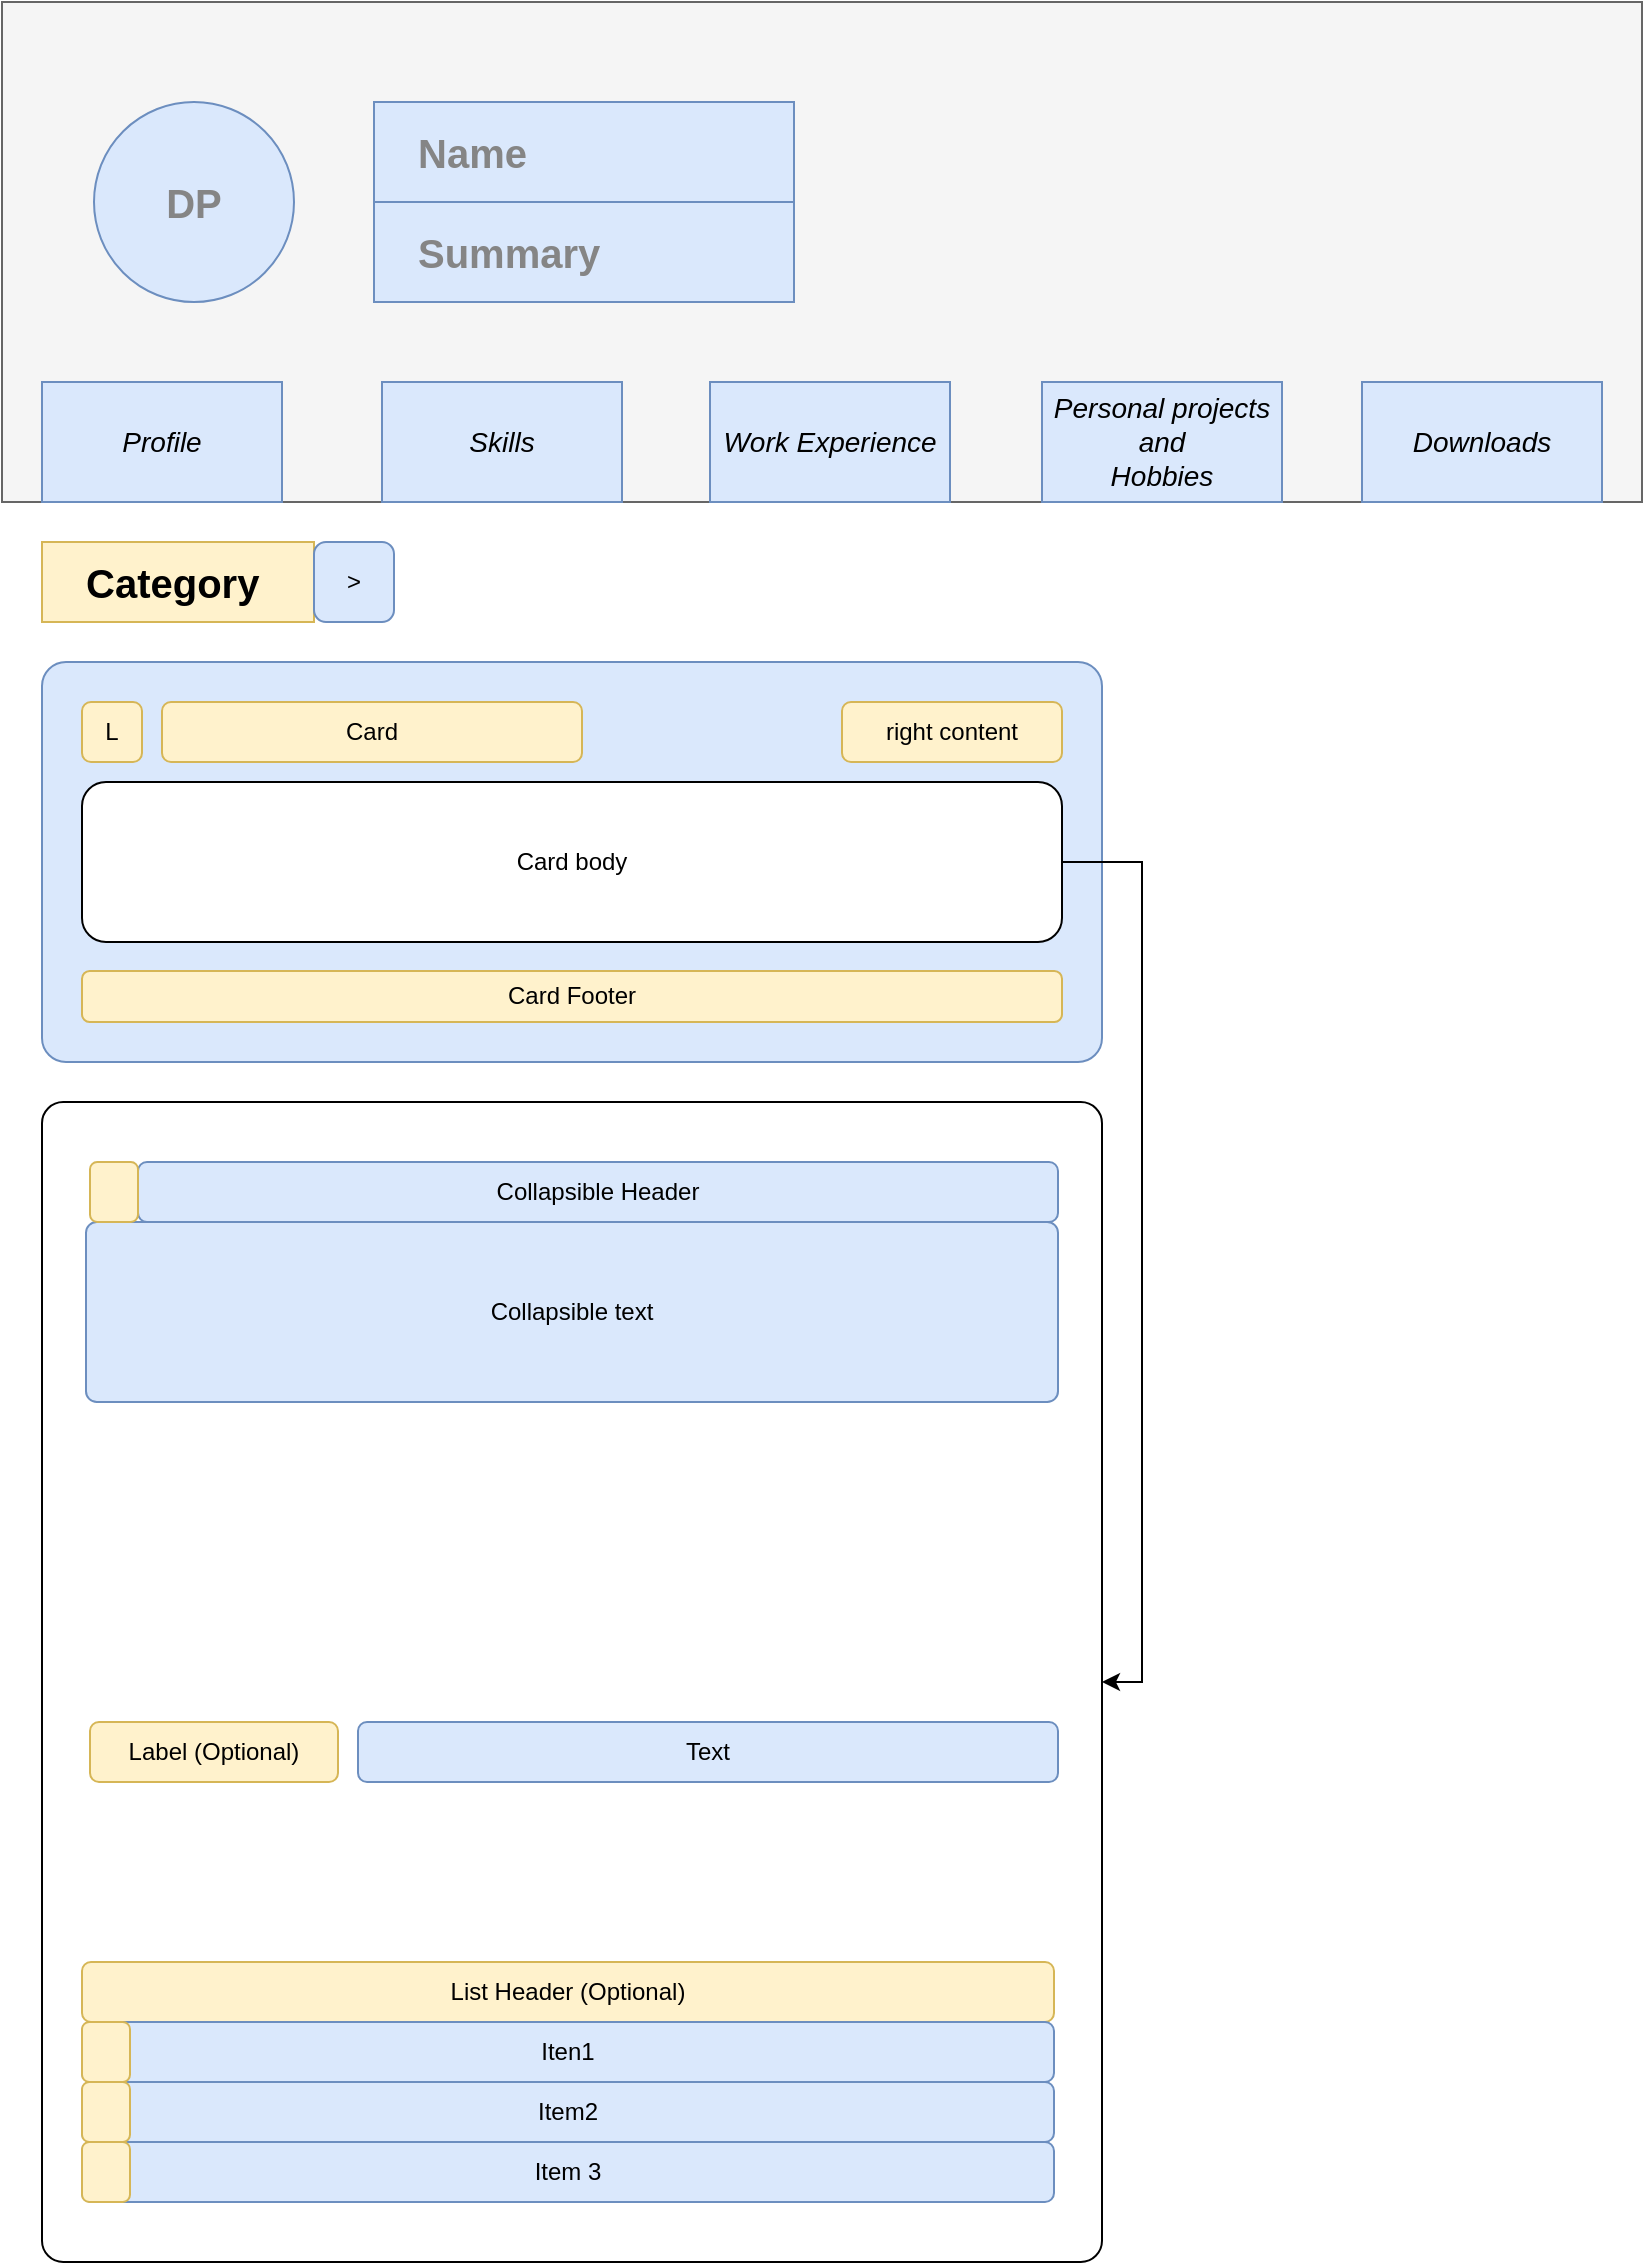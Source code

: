 <mxfile version="13.6.5">
    <diagram id="11g-v3EIjomnrVHuHFAP" name="Page-1">
        <mxGraphModel dx="1341" dy="1012" grid="1" gridSize="10" guides="1" tooltips="1" connect="1" arrows="1" fold="1" page="1" pageScale="1" pageWidth="827" pageHeight="1169" math="0" shadow="0">
            <root>
                <mxCell id="0"/>
                <mxCell id="1" parent="0"/>
                <mxCell id="3" value="" style="rounded=0;whiteSpace=wrap;html=1;fillColor=#f5f5f5;strokeColor=#666666;fontColor=#333333;" parent="1" vertex="1">
                    <mxGeometry x="4" width="820" height="250" as="geometry"/>
                </mxCell>
                <mxCell id="5" value="DP" style="ellipse;whiteSpace=wrap;html=1;aspect=fixed;fillColor=#dae8fc;strokeColor=#6c8ebf;fontSize=20;fontStyle=1;fontColor=#858585;" parent="1" vertex="1">
                    <mxGeometry x="50" y="50" width="100" height="100" as="geometry"/>
                </mxCell>
                <mxCell id="6" value="Name" style="rounded=0;whiteSpace=wrap;html=1;fillColor=#dae8fc;strokeColor=#6c8ebf;align=left;spacingLeft=20;fontSize=20;fontStyle=1;fontColor=#858585;" parent="1" vertex="1">
                    <mxGeometry x="190" y="50" width="210" height="50" as="geometry"/>
                </mxCell>
                <mxCell id="7" value="Summary" style="rounded=0;whiteSpace=wrap;html=1;fillColor=#dae8fc;strokeColor=#6c8ebf;align=left;spacingLeft=20;fontSize=20;fontStyle=1;fontColor=#858585;" parent="1" vertex="1">
                    <mxGeometry x="190" y="100" width="210" height="50" as="geometry"/>
                </mxCell>
                <mxCell id="8" value="Profile" style="rounded=0;whiteSpace=wrap;html=1;fillColor=#dae8fc;strokeColor=#6c8ebf;fontSize=14;fontStyle=2;" parent="1" vertex="1">
                    <mxGeometry x="24" y="190" width="120" height="60" as="geometry"/>
                </mxCell>
                <mxCell id="9" value="Skills" style="rounded=0;whiteSpace=wrap;html=1;fillColor=#dae8fc;strokeColor=#6c8ebf;fontSize=14;fontStyle=2;" parent="1" vertex="1">
                    <mxGeometry x="194" y="190" width="120" height="60" as="geometry"/>
                </mxCell>
                <mxCell id="10" value="Work Experience" style="rounded=0;whiteSpace=wrap;html=1;fillColor=#dae8fc;strokeColor=#6c8ebf;fontSize=14;fontStyle=2;" parent="1" vertex="1">
                    <mxGeometry x="358" y="190" width="120" height="60" as="geometry"/>
                </mxCell>
                <mxCell id="11" value="Personal projects&lt;br style=&quot;font-size: 14px;&quot;&gt;and&lt;br style=&quot;font-size: 14px;&quot;&gt;Hobbies" style="rounded=0;whiteSpace=wrap;html=1;fillColor=#dae8fc;strokeColor=#6c8ebf;fontSize=14;fontStyle=2;" parent="1" vertex="1">
                    <mxGeometry x="524" y="190" width="120" height="60" as="geometry"/>
                </mxCell>
                <mxCell id="12" value="Downloads" style="rounded=0;whiteSpace=wrap;html=1;fillColor=#dae8fc;strokeColor=#6c8ebf;fontSize=14;fontStyle=2;" parent="1" vertex="1">
                    <mxGeometry x="684" y="190" width="120" height="60" as="geometry"/>
                </mxCell>
                <mxCell id="13" value="Category" style="rounded=0;whiteSpace=wrap;html=1;fillColor=#fff2cc;strokeColor=#d6b656;align=left;spacingLeft=20;fontSize=20;fontStyle=1;" parent="1" vertex="1">
                    <mxGeometry x="24" y="270" width="136" height="40" as="geometry"/>
                </mxCell>
                <mxCell id="18" value="" style="rounded=1;whiteSpace=wrap;html=1;fillColor=#dae8fc;strokeColor=#6c8ebf;arcSize=6;" parent="1" vertex="1">
                    <mxGeometry x="24" y="330" width="530" height="200" as="geometry"/>
                </mxCell>
                <mxCell id="30" value="L" style="rounded=1;whiteSpace=wrap;html=1;fillColor=#fff2cc;strokeColor=#d6b656;" vertex="1" parent="1">
                    <mxGeometry x="44" y="350" width="30" height="30" as="geometry"/>
                </mxCell>
                <mxCell id="31" value="Card" style="rounded=1;whiteSpace=wrap;html=1;fillColor=#fff2cc;strokeColor=#d6b656;" vertex="1" parent="1">
                    <mxGeometry x="84" y="350" width="210" height="30" as="geometry"/>
                </mxCell>
                <mxCell id="32" value="right content" style="rounded=1;whiteSpace=wrap;html=1;fillColor=#fff2cc;strokeColor=#d6b656;" vertex="1" parent="1">
                    <mxGeometry x="424" y="350" width="110" height="30" as="geometry"/>
                </mxCell>
                <mxCell id="42" style="edgeStyle=orthogonalEdgeStyle;rounded=0;orthogonalLoop=1;jettySize=auto;html=1;exitX=1;exitY=0.5;exitDx=0;exitDy=0;entryX=1;entryY=0.5;entryDx=0;entryDy=0;" edge="1" parent="1" source="33" target="41">
                    <mxGeometry relative="1" as="geometry"/>
                </mxCell>
                <mxCell id="33" value="Card body" style="rounded=1;whiteSpace=wrap;html=1;" vertex="1" parent="1">
                    <mxGeometry x="44" y="390" width="490" height="80" as="geometry"/>
                </mxCell>
                <mxCell id="34" value="Card Footer" style="rounded=1;whiteSpace=wrap;html=1;fillColor=#fff2cc;strokeColor=#d6b656;" vertex="1" parent="1">
                    <mxGeometry x="44" y="484.5" width="490" height="25.5" as="geometry"/>
                </mxCell>
                <mxCell id="41" value="" style="rounded=1;whiteSpace=wrap;html=1;arcSize=2;" vertex="1" parent="1">
                    <mxGeometry x="24" y="550" width="530" height="580" as="geometry"/>
                </mxCell>
                <mxCell id="45" value="Collapsible Header" style="rounded=1;whiteSpace=wrap;html=1;fillColor=#dae8fc;strokeColor=#6c8ebf;" vertex="1" parent="1">
                    <mxGeometry x="72" y="580" width="460" height="30" as="geometry"/>
                </mxCell>
                <mxCell id="46" value="Collapsible text" style="rounded=1;whiteSpace=wrap;html=1;fillColor=#dae8fc;strokeColor=#6c8ebf;arcSize=6;" vertex="1" parent="1">
                    <mxGeometry x="46" y="610" width="486" height="90" as="geometry"/>
                </mxCell>
                <mxCell id="47" value="&amp;gt;" style="rounded=1;whiteSpace=wrap;html=1;fillColor=#dae8fc;strokeColor=#6c8ebf;" vertex="1" parent="1">
                    <mxGeometry x="160" y="270" width="40" height="40" as="geometry"/>
                </mxCell>
                <mxCell id="48" value="Label (Optional)" style="rounded=1;whiteSpace=wrap;html=1;fillColor=#fff2cc;strokeColor=#d6b656;" vertex="1" parent="1">
                    <mxGeometry x="48" y="860" width="124" height="30" as="geometry"/>
                </mxCell>
                <mxCell id="49" value="Text" style="rounded=1;whiteSpace=wrap;html=1;fillColor=#dae8fc;strokeColor=#6c8ebf;" vertex="1" parent="1">
                    <mxGeometry x="182" y="860" width="350" height="30" as="geometry"/>
                </mxCell>
                <mxCell id="50" value="List Header (Optional)" style="rounded=1;whiteSpace=wrap;html=1;fillColor=#fff2cc;strokeColor=#d6b656;" vertex="1" parent="1">
                    <mxGeometry x="44" y="980" width="486" height="30" as="geometry"/>
                </mxCell>
                <mxCell id="51" value="Iten1" style="rounded=1;whiteSpace=wrap;html=1;fillColor=#dae8fc;strokeColor=#6c8ebf;" vertex="1" parent="1">
                    <mxGeometry x="44" y="1010" width="486" height="30" as="geometry"/>
                </mxCell>
                <mxCell id="52" value="Item2" style="rounded=1;whiteSpace=wrap;html=1;fillColor=#dae8fc;strokeColor=#6c8ebf;" vertex="1" parent="1">
                    <mxGeometry x="44" y="1040" width="486" height="30" as="geometry"/>
                </mxCell>
                <mxCell id="53" value="Item 3" style="rounded=1;whiteSpace=wrap;html=1;fillColor=#dae8fc;strokeColor=#6c8ebf;" vertex="1" parent="1">
                    <mxGeometry x="44" y="1070" width="486" height="30" as="geometry"/>
                </mxCell>
                <mxCell id="54" value="" style="rounded=1;whiteSpace=wrap;html=1;fillColor=#fff2cc;strokeColor=#d6b656;" vertex="1" parent="1">
                    <mxGeometry x="48" y="580" width="24" height="30" as="geometry"/>
                </mxCell>
                <mxCell id="55" value="" style="rounded=1;whiteSpace=wrap;html=1;fillColor=#fff2cc;strokeColor=#d6b656;" vertex="1" parent="1">
                    <mxGeometry x="44" y="1010" width="24" height="30" as="geometry"/>
                </mxCell>
                <mxCell id="56" value="" style="rounded=1;whiteSpace=wrap;html=1;fillColor=#fff2cc;strokeColor=#d6b656;" vertex="1" parent="1">
                    <mxGeometry x="44" y="1040" width="24" height="30" as="geometry"/>
                </mxCell>
                <mxCell id="57" value="" style="rounded=1;whiteSpace=wrap;html=1;fillColor=#fff2cc;strokeColor=#d6b656;" vertex="1" parent="1">
                    <mxGeometry x="44" y="1070" width="24" height="30" as="geometry"/>
                </mxCell>
            </root>
        </mxGraphModel>
    </diagram>
</mxfile>